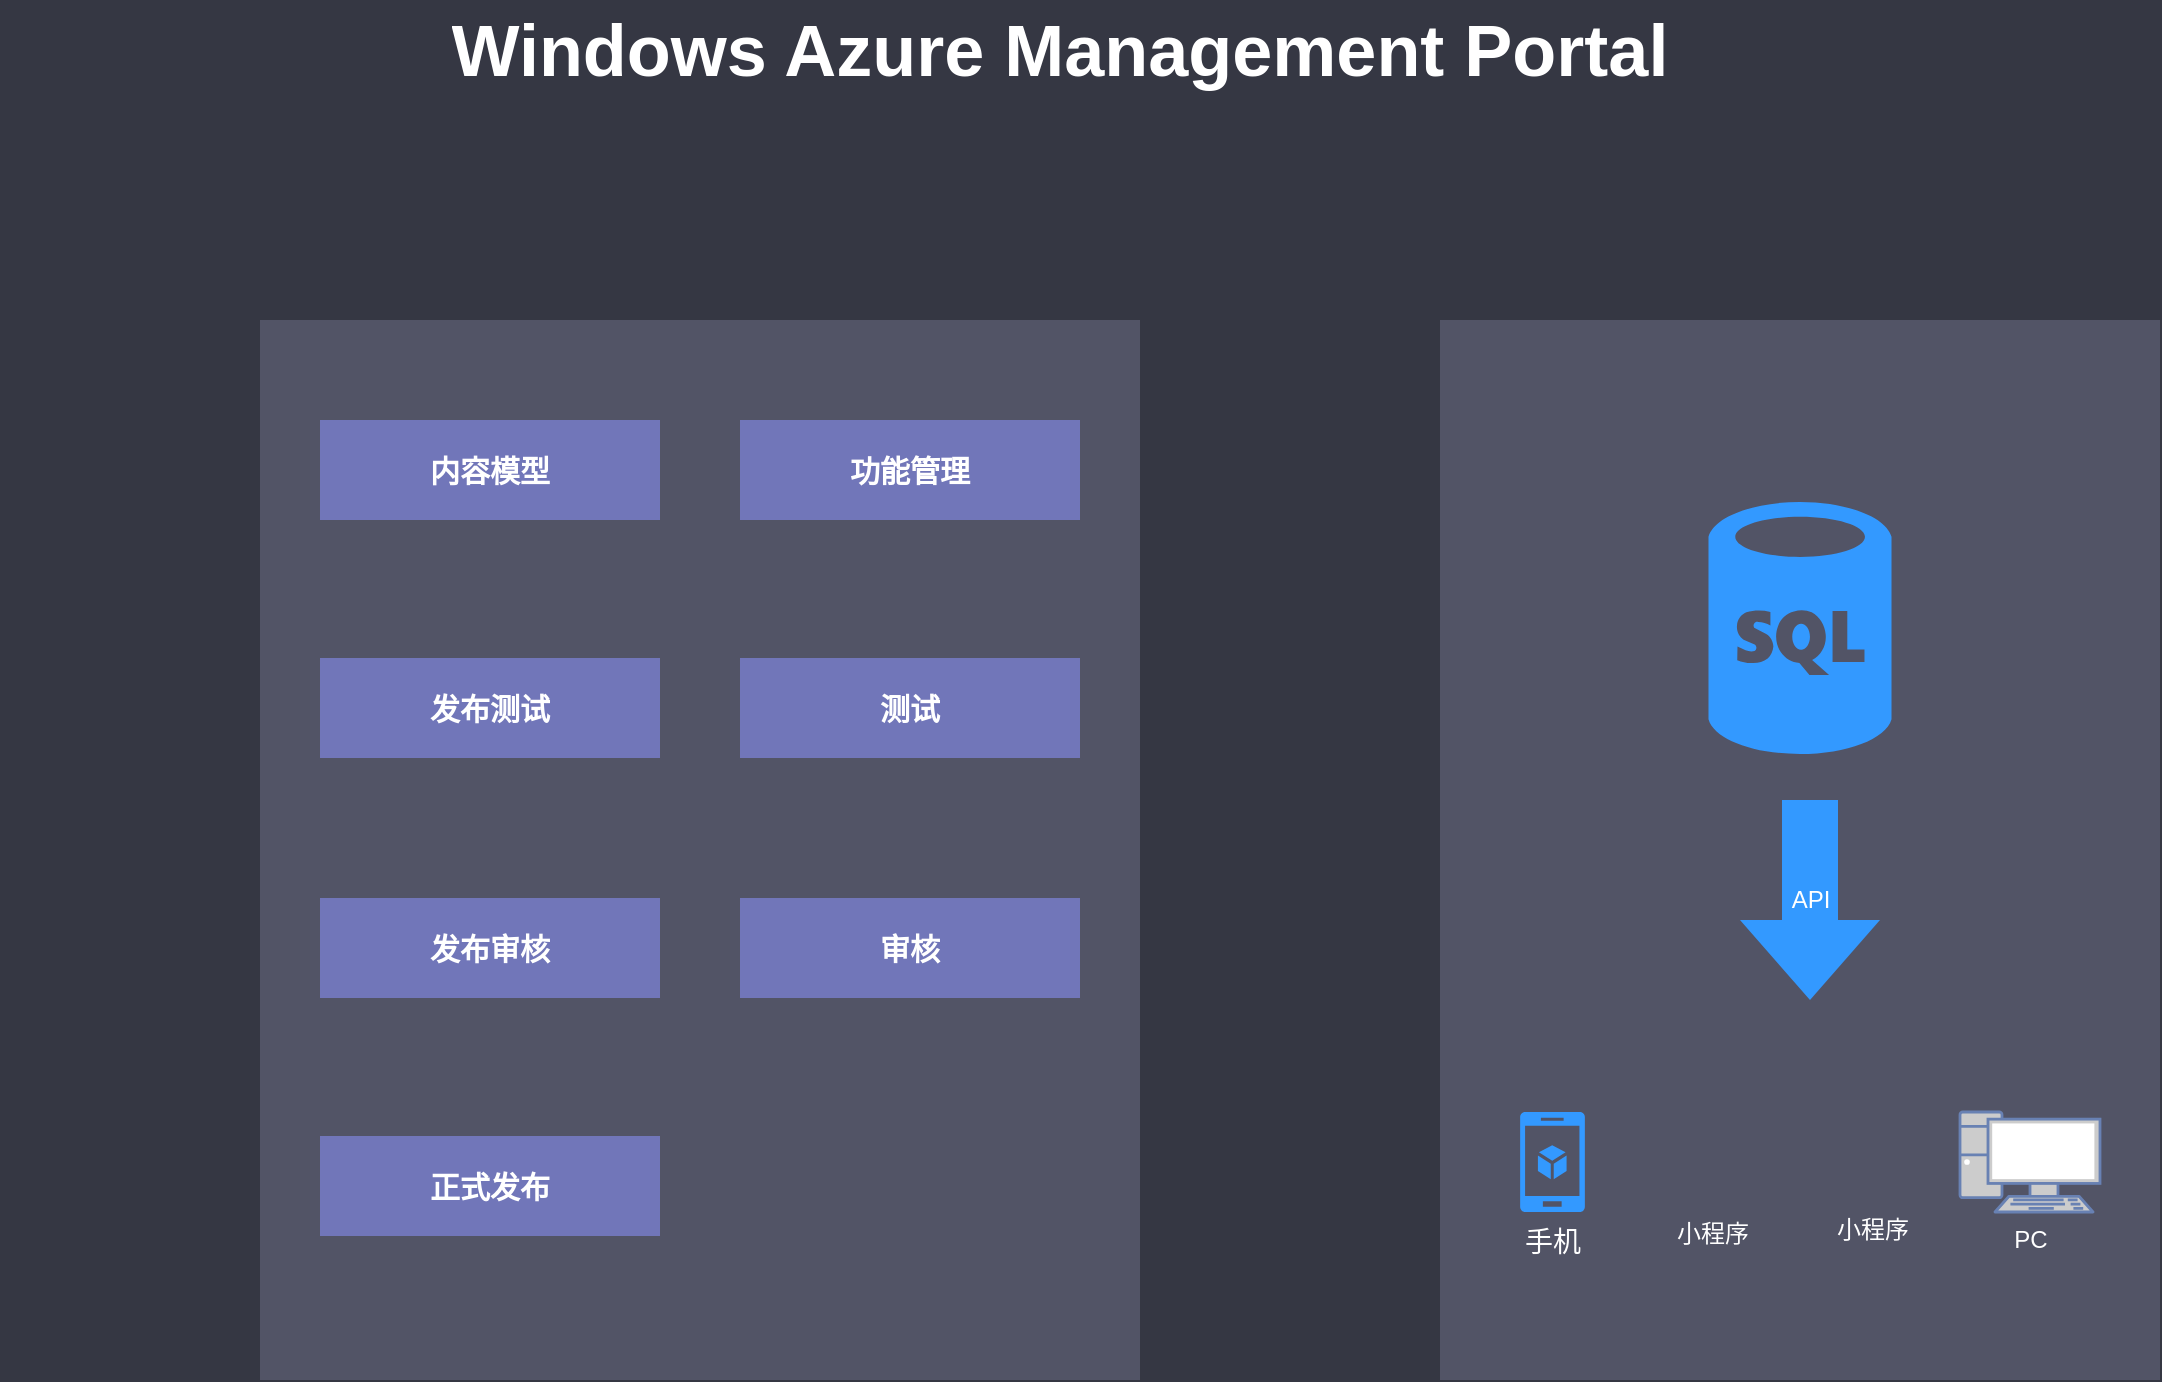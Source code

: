 <mxfile version="13.6.2" type="github">
  <diagram id="6a731a19-8d31-9384-78a2-239565b7b9f0" name="Page-1">
    <mxGraphModel dx="760" dy="717" grid="1" gridSize="10" guides="1" tooltips="1" connect="1" arrows="1" fold="1" page="1" pageScale="1" pageWidth="1169" pageHeight="827" background="#353743" math="0" shadow="0">
      <root>
        <mxCell id="0" />
        <mxCell id="1" parent="0" />
        <mxCell id="2020" value="" style="rounded=0;whiteSpace=wrap;html=1;dashed=1;strokeColor=none;strokeWidth=2;fontFamily=Verdana;fontSize=12;fontColor=#00BEF2;fillColor=#525466;" parent="1" vertex="1">
          <mxGeometry x="190" y="180" width="440" height="530" as="geometry" />
        </mxCell>
        <mxCell id="2021" value="" style="rounded=0;whiteSpace=wrap;html=1;dashed=1;strokeColor=none;strokeWidth=2;fontFamily=Verdana;fontSize=12;fontColor=#00BEF2;fillColor=#525466;" parent="1" vertex="1">
          <mxGeometry x="780" y="180" width="360" height="530" as="geometry" />
        </mxCell>
        <mxCell id="2046" value="手机" style="verticalLabelPosition=bottom;html=1;verticalAlign=top;strokeColor=none;fillColor=#3399FF;shape=mxgraph.azure.mobile_services;dashed=1;fontSize=14;fontColor=#FFFFFF;" parent="1" vertex="1">
          <mxGeometry x="820" y="576" width="32.5" height="50" as="geometry" />
        </mxCell>
        <mxCell id="2047" value="Windows Azure Management Portal" style="text;html=1;strokeColor=none;fillColor=none;align=center;verticalAlign=middle;whiteSpace=wrap;overflow=hidden;dashed=1;fontSize=36;fontColor=#FFFFFF;fontFamily=Helvetica;fontStyle=1" parent="1" vertex="1">
          <mxGeometry x="60" y="20" width="1060" height="50" as="geometry" />
        </mxCell>
        <mxCell id="ClDeCDsqeWf2BkC4Ki-v-2093" value="" style="verticalLabelPosition=bottom;html=1;verticalAlign=top;align=center;strokeColor=none;shape=mxgraph.azure.sql_database;rounded=0;fillColor=#3399FF;" vertex="1" parent="1">
          <mxGeometry x="914.25" y="271" width="91.5" height="126" as="geometry" />
        </mxCell>
        <mxCell id="ClDeCDsqeWf2BkC4Ki-v-2099" value="API" style="html=1;shadow=0;dashed=0;align=center;verticalAlign=middle;shape=mxgraph.arrows2.arrow;dy=0.6;dx=40;direction=south;notch=0;rounded=0;fillColor=#3399FF;strokeColor=none;fontColor=#FFFFFF;" vertex="1" parent="1">
          <mxGeometry x="930" y="420" width="70" height="100" as="geometry" />
        </mxCell>
        <mxCell id="ClDeCDsqeWf2BkC4Ki-v-2102" value="内容模型" style="whiteSpace=wrap;html=1;dashed=1;strokeColor=none;strokeWidth=2;fontFamily=Helvetica;fontSize=15;fontColor=#FFFFFF;fontStyle=1;fillColor=#7176B9;" vertex="1" parent="1">
          <mxGeometry x="220" y="230" width="170" height="50" as="geometry" />
        </mxCell>
        <mxCell id="ClDeCDsqeWf2BkC4Ki-v-2103" value="PC" style="verticalAlign=top;verticalLabelPosition=bottom;labelPosition=center;align=center;html=1;outlineConnect=0;fillColor=#CCCCCC;strokeColor=#6881B3;gradientColor=none;gradientDirection=north;strokeWidth=2;shape=mxgraph.networks.pc;rounded=0;fontColor=#FFFFFF;" vertex="1" parent="1">
          <mxGeometry x="1040" y="576" width="70" height="50" as="geometry" />
        </mxCell>
        <mxCell id="ClDeCDsqeWf2BkC4Ki-v-2104" value="小程序" style="shape=image;html=1;verticalAlign=top;verticalLabelPosition=bottom;labelBackgroundColor=none;imageAspect=0;aspect=fixed;image=https://cdn4.iconfinder.com/data/icons/logos-and-brands/512/371_Wechat_logo-128.png;rounded=0;fillColor=#3399FF;fontColor=#FFFFFF;" vertex="1" parent="1">
          <mxGeometry x="894" y="579" width="44" height="44" as="geometry" />
        </mxCell>
        <mxCell id="ClDeCDsqeWf2BkC4Ki-v-2105" value="小程序&lt;br&gt;" style="shape=image;html=1;verticalAlign=top;verticalLabelPosition=bottom;labelBackgroundColor=none;imageAspect=0;aspect=fixed;image=https://cdn4.iconfinder.com/data/icons/logos-and-brands/512/13_Alipay_logo_logos-128.png;rounded=0;fillColor=#3399FF;fontColor=#FFFFFF;" vertex="1" parent="1">
          <mxGeometry x="976" y="581.5" width="39" height="39" as="geometry" />
        </mxCell>
        <mxCell id="ClDeCDsqeWf2BkC4Ki-v-2115" value="功能管理" style="whiteSpace=wrap;html=1;dashed=1;strokeColor=none;strokeWidth=2;fontFamily=Helvetica;fontSize=15;fontColor=#FFFFFF;fontStyle=1;fillColor=#7176B9;" vertex="1" parent="1">
          <mxGeometry x="430" y="230" width="170" height="50" as="geometry" />
        </mxCell>
        <mxCell id="ClDeCDsqeWf2BkC4Ki-v-2116" style="edgeStyle=orthogonalEdgeStyle;curved=1;orthogonalLoop=1;jettySize=auto;html=1;exitX=0.5;exitY=1;exitDx=0;exitDy=0;labelBackgroundColor=none;strokeWidth=4;fontSize=15;fontColor=#FFFFFF;" edge="1" parent="1" source="ClDeCDsqeWf2BkC4Ki-v-2115" target="ClDeCDsqeWf2BkC4Ki-v-2115">
          <mxGeometry relative="1" as="geometry" />
        </mxCell>
        <mxCell id="ClDeCDsqeWf2BkC4Ki-v-2117" value="发布测试" style="whiteSpace=wrap;html=1;dashed=1;strokeColor=none;strokeWidth=2;fontFamily=Helvetica;fontSize=15;fontColor=#FFFFFF;fontStyle=1;fillColor=#7176B9;" vertex="1" parent="1">
          <mxGeometry x="220" y="349" width="170" height="50" as="geometry" />
        </mxCell>
        <mxCell id="ClDeCDsqeWf2BkC4Ki-v-2118" value="测试" style="whiteSpace=wrap;html=1;dashed=1;strokeColor=none;strokeWidth=2;fontFamily=Helvetica;fontSize=15;fontColor=#FFFFFF;fontStyle=1;fillColor=#7176B9;" vertex="1" parent="1">
          <mxGeometry x="430" y="349" width="170" height="50" as="geometry" />
        </mxCell>
        <mxCell id="ClDeCDsqeWf2BkC4Ki-v-2119" style="edgeStyle=orthogonalEdgeStyle;curved=1;orthogonalLoop=1;jettySize=auto;html=1;exitX=0.5;exitY=1;exitDx=0;exitDy=0;labelBackgroundColor=none;strokeWidth=4;fontSize=15;fontColor=#FFFFFF;" edge="1" parent="1" source="ClDeCDsqeWf2BkC4Ki-v-2118" target="ClDeCDsqeWf2BkC4Ki-v-2118">
          <mxGeometry relative="1" as="geometry" />
        </mxCell>
        <mxCell id="ClDeCDsqeWf2BkC4Ki-v-2120" value="发布审核" style="whiteSpace=wrap;html=1;dashed=1;strokeColor=none;strokeWidth=2;fontFamily=Helvetica;fontSize=15;fontColor=#FFFFFF;fontStyle=1;fillColor=#7176B9;" vertex="1" parent="1">
          <mxGeometry x="220" y="469" width="170" height="50" as="geometry" />
        </mxCell>
        <mxCell id="ClDeCDsqeWf2BkC4Ki-v-2121" value="审核" style="whiteSpace=wrap;html=1;dashed=1;strokeColor=none;strokeWidth=2;fontFamily=Helvetica;fontSize=15;fontColor=#FFFFFF;fontStyle=1;fillColor=#7176B9;" vertex="1" parent="1">
          <mxGeometry x="430" y="469" width="170" height="50" as="geometry" />
        </mxCell>
        <mxCell id="ClDeCDsqeWf2BkC4Ki-v-2122" style="edgeStyle=orthogonalEdgeStyle;curved=1;orthogonalLoop=1;jettySize=auto;html=1;exitX=0.5;exitY=1;exitDx=0;exitDy=0;labelBackgroundColor=none;strokeWidth=4;fontSize=15;fontColor=#FFFFFF;" edge="1" parent="1" source="ClDeCDsqeWf2BkC4Ki-v-2121" target="ClDeCDsqeWf2BkC4Ki-v-2121">
          <mxGeometry relative="1" as="geometry" />
        </mxCell>
        <mxCell id="ClDeCDsqeWf2BkC4Ki-v-2123" value="正式发布" style="whiteSpace=wrap;html=1;dashed=1;strokeColor=none;strokeWidth=2;fontFamily=Helvetica;fontSize=15;fontColor=#FFFFFF;fontStyle=1;fillColor=#7176B9;" vertex="1" parent="1">
          <mxGeometry x="220" y="588" width="170" height="50" as="geometry" />
        </mxCell>
        <mxCell id="ClDeCDsqeWf2BkC4Ki-v-2125" style="edgeStyle=orthogonalEdgeStyle;curved=1;orthogonalLoop=1;jettySize=auto;html=1;exitX=0.5;exitY=1;exitDx=0;exitDy=0;labelBackgroundColor=none;strokeWidth=4;fontSize=15;fontColor=#FFFFFF;" edge="1" parent="1">
          <mxGeometry relative="1" as="geometry">
            <mxPoint x="545" y="638" as="sourcePoint" />
            <mxPoint x="545" y="638" as="targetPoint" />
          </mxGeometry>
        </mxCell>
      </root>
    </mxGraphModel>
  </diagram>
</mxfile>
